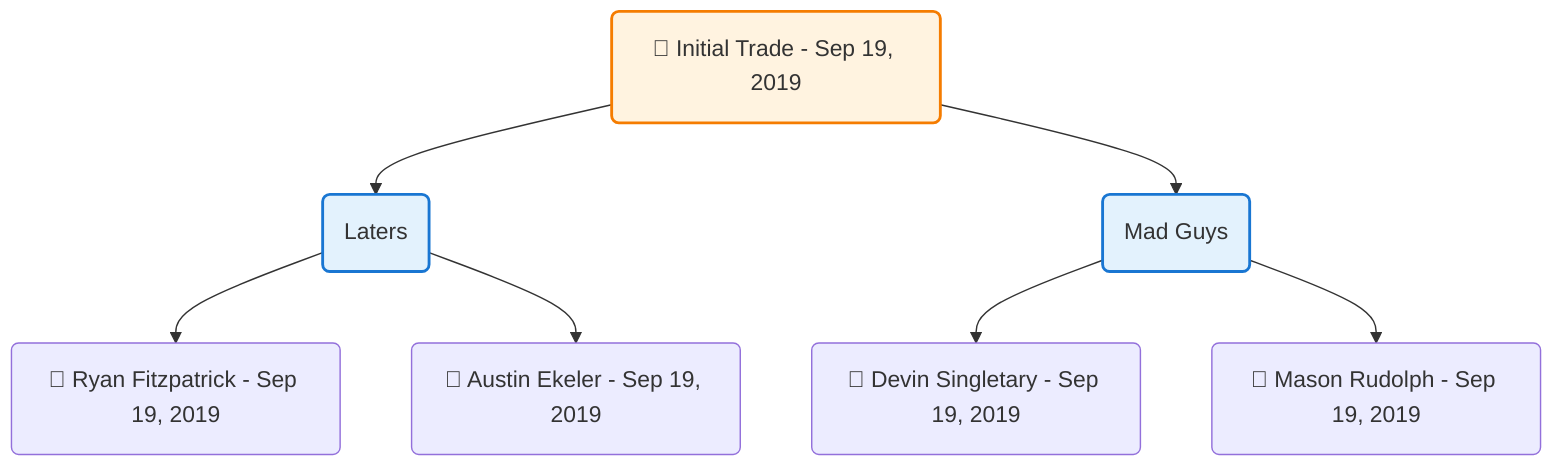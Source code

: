 flowchart TD

    TRADE_MAIN("🔄 Initial Trade - Sep 19, 2019")
    TEAM_1("Laters")
    TEAM_2("Mad Guys")
    NODE_5bcf12f1-7358-41f5-999a-749aa8525142("🔄 Ryan Fitzpatrick - Sep 19, 2019")
    NODE_31b9df1c-a990-4917-a2cb-aae4b0b56db4("🔄 Austin Ekeler - Sep 19, 2019")
    NODE_99a261b3-5ac9-4b8a-be89-d71a6941371a("🔄 Devin Singletary - Sep 19, 2019")
    NODE_489e261c-1216-4f56-b1f9-fa092d25b33e("🔄 Mason Rudolph - Sep 19, 2019")

    TRADE_MAIN --> TEAM_1
    TRADE_MAIN --> TEAM_2
    TEAM_1 --> NODE_5bcf12f1-7358-41f5-999a-749aa8525142
    TEAM_1 --> NODE_31b9df1c-a990-4917-a2cb-aae4b0b56db4
    TEAM_2 --> NODE_99a261b3-5ac9-4b8a-be89-d71a6941371a
    TEAM_2 --> NODE_489e261c-1216-4f56-b1f9-fa092d25b33e

    %% Node styling
    classDef teamNode fill:#e3f2fd,stroke:#1976d2,stroke-width:2px
    classDef tradeNode fill:#fff3e0,stroke:#f57c00,stroke-width:2px
    classDef playerNode fill:#f3e5f5,stroke:#7b1fa2,stroke-width:1px
    classDef nonRootPlayerNode fill:#f5f5f5,stroke:#757575,stroke-width:1px
    classDef endNode fill:#ffebee,stroke:#c62828,stroke-width:2px
    classDef waiverNode fill:#e8f5e8,stroke:#388e3c,stroke-width:2px
    classDef championshipNode fill:#fff9c4,stroke:#f57f17,stroke-width:3px

    class TEAM_1,TEAM_2 teamNode
    class TRADE_MAIN tradeNode